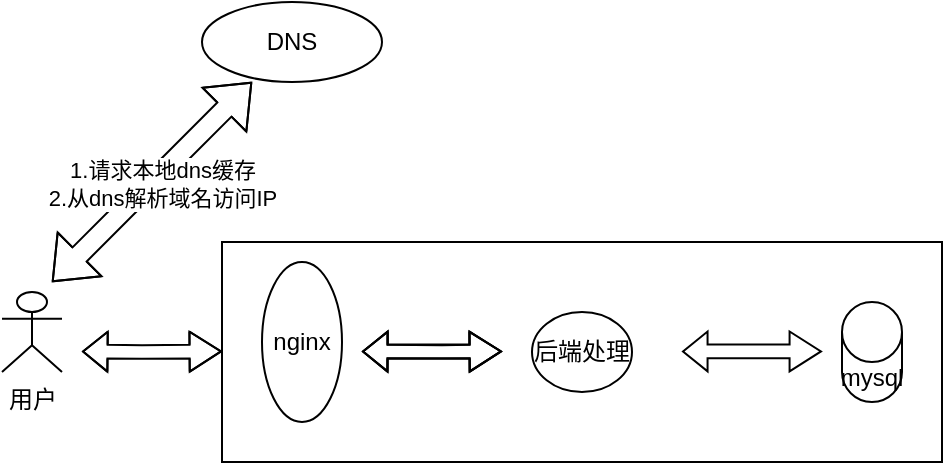 <mxfile version="21.1.2" type="github">
  <diagram name="第 1 页" id="cQxfvJxdY1xJ38MGjz2m">
    <mxGraphModel dx="545" dy="1507" grid="1" gridSize="10" guides="1" tooltips="1" connect="1" arrows="1" fold="1" page="1" pageScale="1" pageWidth="827" pageHeight="1169" math="0" shadow="0">
      <root>
        <mxCell id="0" />
        <mxCell id="1" parent="0" />
        <mxCell id="H4VqjV41KdIA-kbAlkdW-14" value="" style="whiteSpace=wrap;html=1;" vertex="1" parent="1">
          <mxGeometry x="120" y="40" width="360" height="110" as="geometry" />
        </mxCell>
        <mxCell id="H4VqjV41KdIA-kbAlkdW-18" value="用户&lt;br&gt;" style="shape=umlActor;verticalLabelPosition=bottom;verticalAlign=top;html=1;outlineConnect=0;" vertex="1" parent="1">
          <mxGeometry x="10" y="65" width="30" height="40" as="geometry" />
        </mxCell>
        <mxCell id="H4VqjV41KdIA-kbAlkdW-29" value="DNS" style="ellipse;whiteSpace=wrap;html=1;" vertex="1" parent="1">
          <mxGeometry x="110" y="-80" width="90" height="40" as="geometry" />
        </mxCell>
        <mxCell id="H4VqjV41KdIA-kbAlkdW-31" value="" style="shape=flexArrow;endArrow=classic;startArrow=classic;html=1;rounded=0;" edge="1" parent="1">
          <mxGeometry width="100" height="100" relative="1" as="geometry">
            <mxPoint x="35" y="60" as="sourcePoint" />
            <mxPoint x="135" y="-40" as="targetPoint" />
            <Array as="points">
              <mxPoint x="85" y="10" />
            </Array>
          </mxGeometry>
        </mxCell>
        <mxCell id="H4VqjV41KdIA-kbAlkdW-32" value="1.请求本地dns缓存&lt;br&gt;2.从dns解析域名访问IP" style="edgeLabel;html=1;align=center;verticalAlign=middle;resizable=0;points=[];" vertex="1" connectable="0" parent="H4VqjV41KdIA-kbAlkdW-31">
          <mxGeometry x="0.516" y="1" relative="1" as="geometry">
            <mxPoint x="-20" y="27" as="offset" />
          </mxGeometry>
        </mxCell>
        <mxCell id="H4VqjV41KdIA-kbAlkdW-33" value="mysql" style="shape=cylinder3;whiteSpace=wrap;html=1;boundedLbl=1;backgroundOutline=1;size=15;" vertex="1" parent="1">
          <mxGeometry x="430" y="70" width="30" height="50" as="geometry" />
        </mxCell>
        <mxCell id="H4VqjV41KdIA-kbAlkdW-34" value="后端处理" style="ellipse;whiteSpace=wrap;html=1;" vertex="1" parent="1">
          <mxGeometry x="275" y="75" width="50" height="40" as="geometry" />
        </mxCell>
        <mxCell id="H4VqjV41KdIA-kbAlkdW-35" value="nginx" style="ellipse;whiteSpace=wrap;html=1;" vertex="1" parent="1">
          <mxGeometry x="140" y="50" width="40" height="80" as="geometry" />
        </mxCell>
        <mxCell id="H4VqjV41KdIA-kbAlkdW-36" value="" style="shape=flexArrow;endArrow=classic;startArrow=classic;html=1;rounded=0;width=6.857;startSize=3.76;startWidth=12.082;endWidth=12.082;endSize=4.903;" edge="1" parent="1">
          <mxGeometry width="100" height="100" relative="1" as="geometry">
            <mxPoint x="350" y="94.71" as="sourcePoint" />
            <mxPoint x="420" y="94.71" as="targetPoint" />
            <Array as="points" />
          </mxGeometry>
        </mxCell>
        <mxCell id="H4VqjV41KdIA-kbAlkdW-39" value="" style="shape=flexArrow;endArrow=classic;startArrow=classic;html=1;rounded=0;width=6.857;startSize=3.76;startWidth=12.082;endWidth=12.082;endSize=4.903;" edge="1" parent="1">
          <mxGeometry width="100" height="100" relative="1" as="geometry">
            <mxPoint x="190" y="94.71" as="sourcePoint" />
            <mxPoint x="260" y="94.71" as="targetPoint" />
            <Array as="points" />
          </mxGeometry>
        </mxCell>
        <mxCell id="H4VqjV41KdIA-kbAlkdW-44" value="" style="shape=flexArrow;endArrow=classic;startArrow=classic;html=1;rounded=0;width=6.857;startSize=3.76;startWidth=12.082;endWidth=12.082;endSize=4.903;" edge="1" parent="1">
          <mxGeometry width="100" height="100" relative="1" as="geometry">
            <mxPoint x="190" y="94.71" as="sourcePoint" />
            <mxPoint x="260" y="94.71" as="targetPoint" />
            <Array as="points">
              <mxPoint x="230" y="95" />
            </Array>
          </mxGeometry>
        </mxCell>
        <mxCell id="H4VqjV41KdIA-kbAlkdW-45" value="" style="shape=flexArrow;endArrow=classic;startArrow=classic;html=1;rounded=0;width=6.857;startSize=3.76;startWidth=12.082;endWidth=12.082;endSize=4.903;" edge="1" parent="1">
          <mxGeometry width="100" height="100" relative="1" as="geometry">
            <mxPoint x="50" y="94.71" as="sourcePoint" />
            <mxPoint x="120" y="94.71" as="targetPoint" />
            <Array as="points">
              <mxPoint x="80" y="95" />
            </Array>
          </mxGeometry>
        </mxCell>
      </root>
    </mxGraphModel>
  </diagram>
</mxfile>
